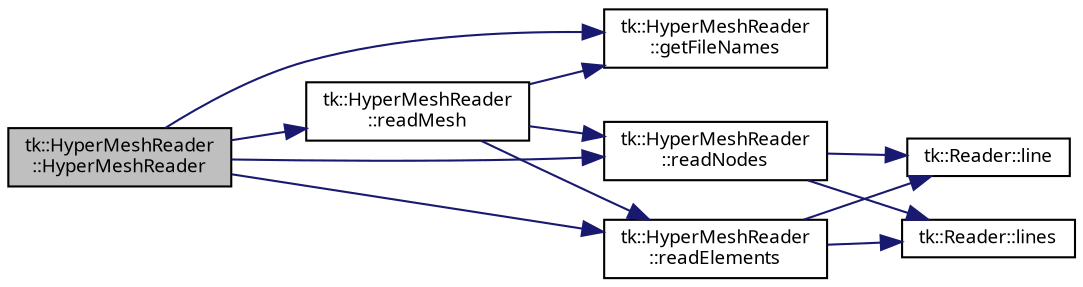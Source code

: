 digraph "tk::HyperMeshReader::HyperMeshReader"
{
 // INTERACTIVE_SVG=YES
  bgcolor="transparent";
  edge [fontname="sans-serif",fontsize="9",labelfontname="sans-serif",labelfontsize="9"];
  node [fontname="sans-serif",fontsize="9",shape=record];
  rankdir="LR";
  Node1 [label="tk::HyperMeshReader\l::HyperMeshReader",height=0.2,width=0.4,color="black", fillcolor="grey75", style="filled", fontcolor="black"];
  Node1 -> Node2 [color="midnightblue",fontsize="9",style="solid",fontname="sans-serif"];
  Node2 [label="tk::HyperMeshReader\l::getFileNames",height=0.2,width=0.4,color="black",URL="$classtk_1_1_hyper_mesh_reader.html#ae186f2bda053f69e10c0b7d7306a7b7f",tooltip="Read Hyper mesh metadata and extract filenames we need to read. "];
  Node1 -> Node3 [color="midnightblue",fontsize="9",style="solid",fontname="sans-serif"];
  Node3 [label="tk::HyperMeshReader\l::readElements",height=0.2,width=0.4,color="black",URL="$classtk_1_1_hyper_mesh_reader.html#a720da94f0c37bd351d2bfd0124e9801d",tooltip="Read element connectivity. "];
  Node3 -> Node4 [color="midnightblue",fontsize="9",style="solid",fontname="sans-serif"];
  Node4 [label="tk::Reader::line",height=0.2,width=0.4,color="black",URL="$classtk_1_1_reader.html#ad6ab06f4a78a5ad3466f1d2d91a52a79",tooltip="Read a given line from file. "];
  Node3 -> Node5 [color="midnightblue",fontsize="9",style="solid",fontname="sans-serif"];
  Node5 [label="tk::Reader::lines",height=0.2,width=0.4,color="black",URL="$classtk_1_1_reader.html#a3b54f304ee947c8a403ab8838946f534",tooltip="Read file and return a string for each line. "];
  Node1 -> Node6 [color="midnightblue",fontsize="9",style="solid",fontname="sans-serif"];
  Node6 [label="tk::HyperMeshReader\l::readMesh",height=0.2,width=0.4,color="black",URL="$classtk_1_1_hyper_mesh_reader.html#ad84564cf60983fb76eb5d58ed476d046",tooltip="Read Hyper mesh. "];
  Node6 -> Node2 [color="midnightblue",fontsize="9",style="solid",fontname="sans-serif"];
  Node6 -> Node7 [color="midnightblue",fontsize="9",style="solid",fontname="sans-serif"];
  Node7 [label="tk::HyperMeshReader\l::readNodes",height=0.2,width=0.4,color="black",URL="$classtk_1_1_hyper_mesh_reader.html#afdabb4166a6b674568875d24d57a9cf4",tooltip="Read nodes. "];
  Node7 -> Node4 [color="midnightblue",fontsize="9",style="solid",fontname="sans-serif"];
  Node7 -> Node5 [color="midnightblue",fontsize="9",style="solid",fontname="sans-serif"];
  Node6 -> Node3 [color="midnightblue",fontsize="9",style="solid",fontname="sans-serif"];
  Node1 -> Node7 [color="midnightblue",fontsize="9",style="solid",fontname="sans-serif"];
}

